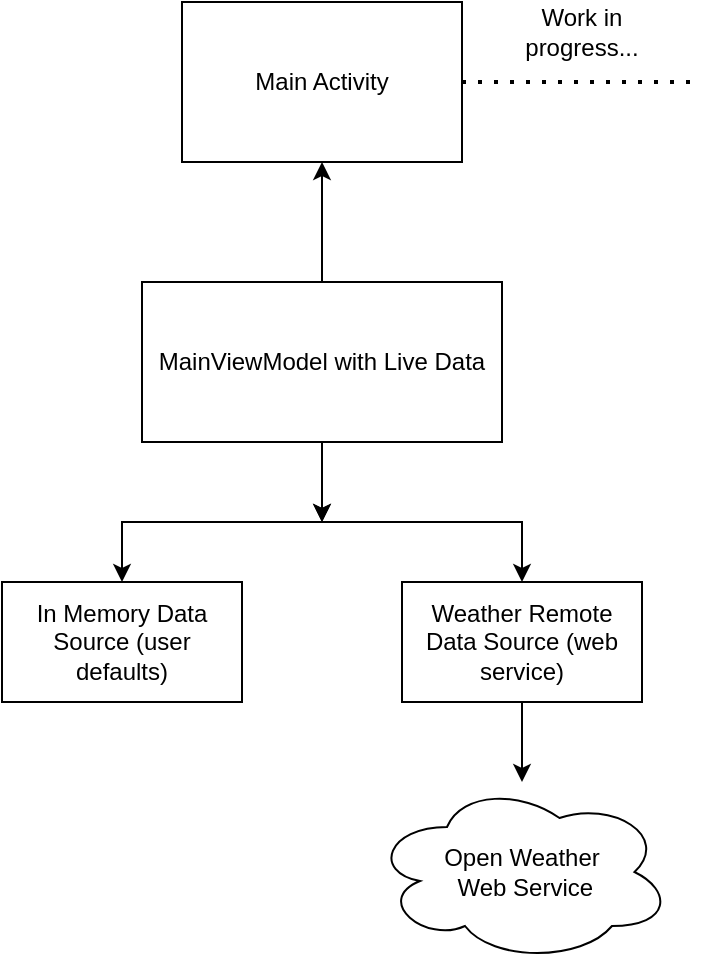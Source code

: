<mxfile version="16.5.1" type="device"><diagram id="5KfF4kQVYciEpIc94KWy" name="Page-1"><mxGraphModel dx="988" dy="560" grid="1" gridSize="10" guides="1" tooltips="1" connect="1" arrows="1" fold="1" page="1" pageScale="1" pageWidth="827" pageHeight="1169" math="0" shadow="0"><root><mxCell id="0"/><mxCell id="1" parent="0"/><mxCell id="Rw-Il57-xQKsMJYXYgiK-1" value="Main Activity" style="rounded=0;whiteSpace=wrap;html=1;" vertex="1" parent="1"><mxGeometry x="120" y="150" width="140" height="80" as="geometry"/></mxCell><mxCell id="Rw-Il57-xQKsMJYXYgiK-3" value="MainViewModel with Live Data" style="rounded=0;whiteSpace=wrap;html=1;" vertex="1" parent="1"><mxGeometry x="100" y="290" width="180" height="80" as="geometry"/></mxCell><mxCell id="Rw-Il57-xQKsMJYXYgiK-4" value="In Memory Data Source (user defaults)" style="rounded=0;whiteSpace=wrap;html=1;" vertex="1" parent="1"><mxGeometry x="30" y="440" width="120" height="60" as="geometry"/></mxCell><mxCell id="Rw-Il57-xQKsMJYXYgiK-5" value="Weather Remote Data Source (web service)" style="rounded=0;whiteSpace=wrap;html=1;" vertex="1" parent="1"><mxGeometry x="230" y="440" width="120" height="60" as="geometry"/></mxCell><mxCell id="Rw-Il57-xQKsMJYXYgiK-6" value="" style="endArrow=classic;html=1;rounded=0;exitX=0.5;exitY=1;exitDx=0;exitDy=0;" edge="1" parent="1" source="Rw-Il57-xQKsMJYXYgiK-5" target="Rw-Il57-xQKsMJYXYgiK-7"><mxGeometry width="50" height="50" relative="1" as="geometry"><mxPoint x="280" y="580" as="sourcePoint"/><mxPoint x="290" y="550" as="targetPoint"/></mxGeometry></mxCell><mxCell id="Rw-Il57-xQKsMJYXYgiK-7" value="Open Weather&lt;br&gt;&amp;nbsp;Web Service" style="ellipse;shape=cloud;whiteSpace=wrap;html=1;" vertex="1" parent="1"><mxGeometry x="215" y="540" width="150" height="90" as="geometry"/></mxCell><mxCell id="Rw-Il57-xQKsMJYXYgiK-8" value="" style="endArrow=classic;html=1;rounded=0;exitX=0.5;exitY=1;exitDx=0;exitDy=0;" edge="1" parent="1" source="Rw-Il57-xQKsMJYXYgiK-3"><mxGeometry width="50" height="50" relative="1" as="geometry"><mxPoint x="170" y="440" as="sourcePoint"/><mxPoint x="190" y="410" as="targetPoint"/></mxGeometry></mxCell><mxCell id="Rw-Il57-xQKsMJYXYgiK-9" value="" style="endArrow=classic;html=1;rounded=0;exitX=0.5;exitY=1;exitDx=0;exitDy=0;" edge="1" parent="1" source="Rw-Il57-xQKsMJYXYgiK-3"><mxGeometry width="50" height="50" relative="1" as="geometry"><mxPoint x="190" y="370" as="sourcePoint"/><mxPoint x="190" y="410" as="targetPoint"/></mxGeometry></mxCell><mxCell id="Rw-Il57-xQKsMJYXYgiK-10" value="" style="endArrow=classic;html=1;rounded=0;entryX=0.5;entryY=0;entryDx=0;entryDy=0;" edge="1" parent="1" target="Rw-Il57-xQKsMJYXYgiK-4"><mxGeometry width="50" height="50" relative="1" as="geometry"><mxPoint x="190" y="410" as="sourcePoint"/><mxPoint x="140" y="400" as="targetPoint"/><Array as="points"><mxPoint x="90" y="410"/></Array></mxGeometry></mxCell><mxCell id="Rw-Il57-xQKsMJYXYgiK-11" value="" style="endArrow=classic;html=1;rounded=0;entryX=0.5;entryY=0;entryDx=0;entryDy=0;" edge="1" parent="1" target="Rw-Il57-xQKsMJYXYgiK-5"><mxGeometry width="50" height="50" relative="1" as="geometry"><mxPoint x="190" y="410" as="sourcePoint"/><mxPoint x="350" y="380" as="targetPoint"/><Array as="points"><mxPoint x="290" y="410"/></Array></mxGeometry></mxCell><mxCell id="Rw-Il57-xQKsMJYXYgiK-12" value="" style="endArrow=classic;html=1;rounded=0;exitX=0.5;exitY=0;exitDx=0;exitDy=0;" edge="1" parent="1" source="Rw-Il57-xQKsMJYXYgiK-3"><mxGeometry width="50" height="50" relative="1" as="geometry"><mxPoint x="140" y="280" as="sourcePoint"/><mxPoint x="190" y="230" as="targetPoint"/></mxGeometry></mxCell><mxCell id="Rw-Il57-xQKsMJYXYgiK-13" value="" style="endArrow=none;dashed=1;html=1;dashPattern=1 3;strokeWidth=2;rounded=0;exitX=1;exitY=0.5;exitDx=0;exitDy=0;" edge="1" parent="1" source="Rw-Il57-xQKsMJYXYgiK-1"><mxGeometry width="50" height="50" relative="1" as="geometry"><mxPoint x="290" y="220" as="sourcePoint"/><mxPoint x="380" y="190" as="targetPoint"/></mxGeometry></mxCell><mxCell id="Rw-Il57-xQKsMJYXYgiK-14" value="Work in progress..." style="text;html=1;strokeColor=none;fillColor=none;align=center;verticalAlign=middle;whiteSpace=wrap;rounded=0;" vertex="1" parent="1"><mxGeometry x="290" y="150" width="60" height="30" as="geometry"/></mxCell></root></mxGraphModel></diagram></mxfile>